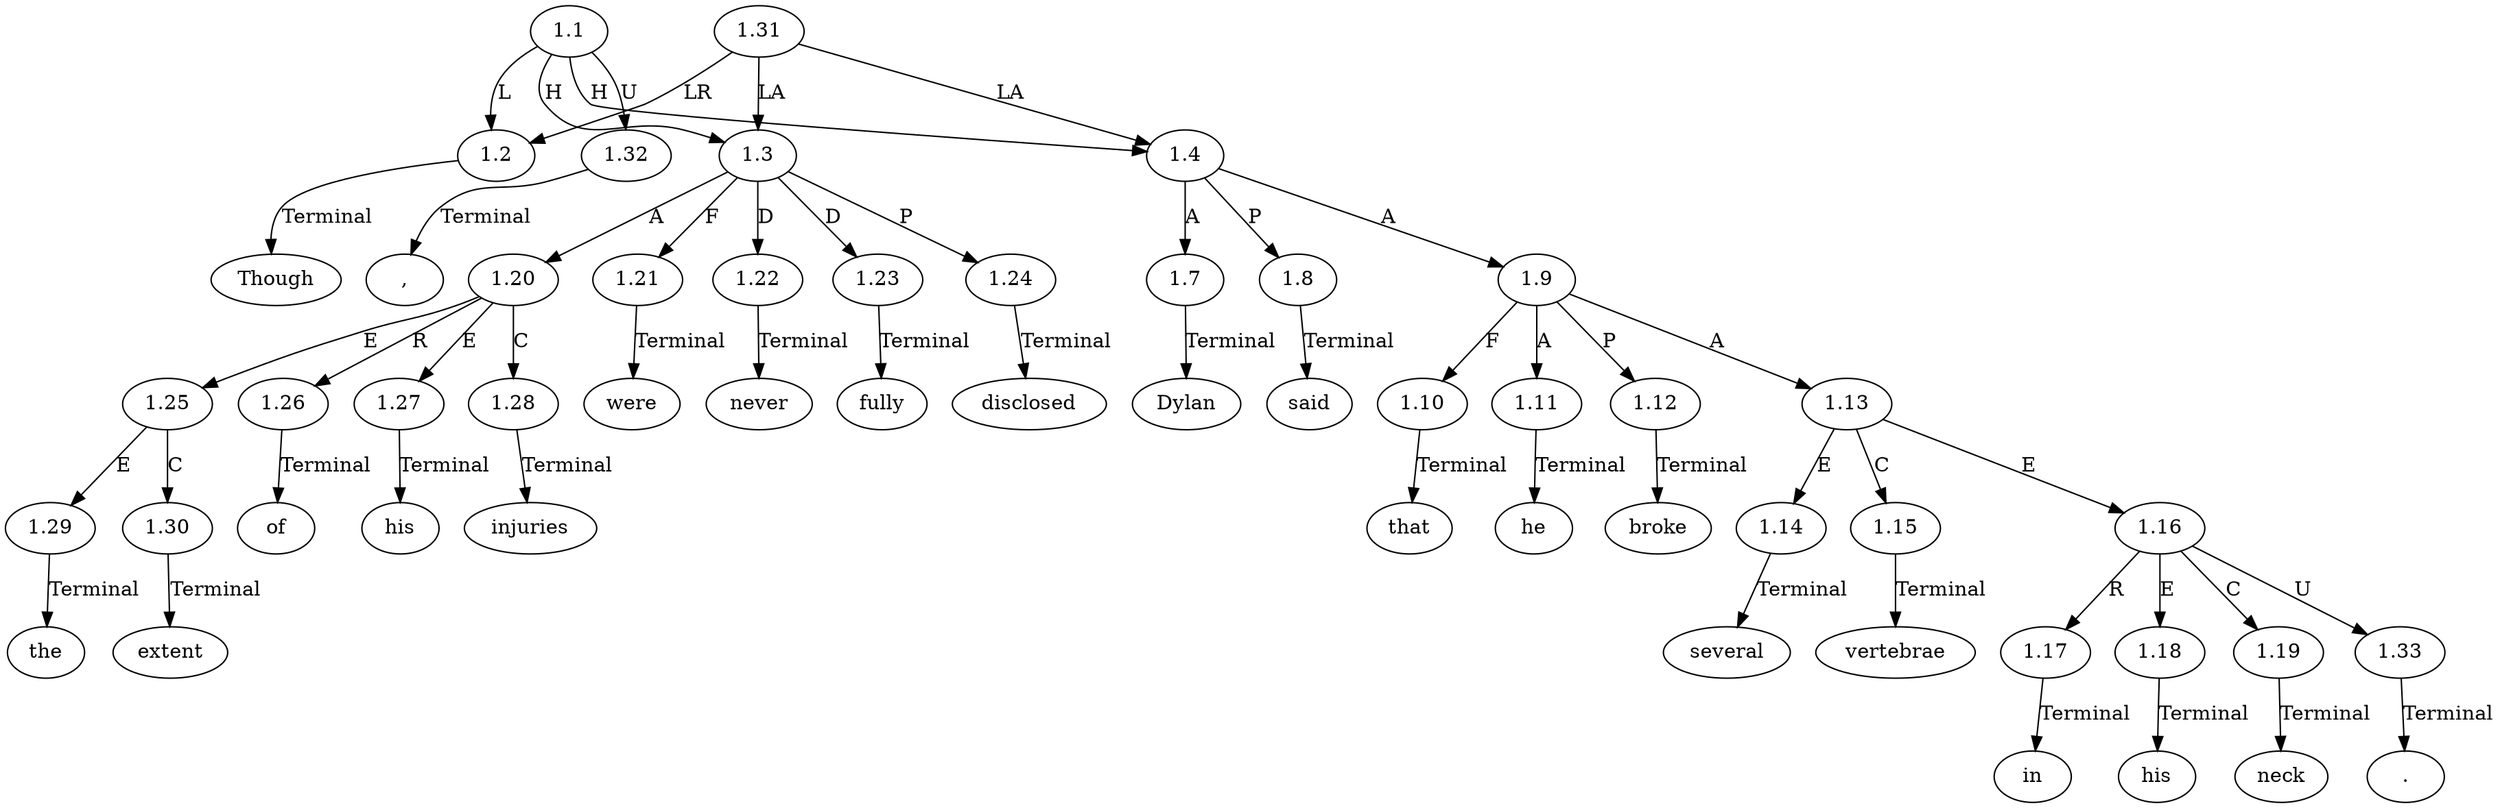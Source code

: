 // Graph
digraph {
	0.1 [label=Though ordering=out]
	0.10 [label=disclosed ordering=out]
	0.11 [label="," ordering=out]
	0.12 [label=Dylan ordering=out]
	0.13 [label=said ordering=out]
	0.14 [label=that ordering=out]
	0.15 [label=he ordering=out]
	0.16 [label=broke ordering=out]
	0.17 [label=several ordering=out]
	0.18 [label=vertebrae ordering=out]
	0.19 [label=in ordering=out]
	0.2 [label=the ordering=out]
	0.20 [label=his ordering=out]
	0.21 [label=neck ordering=out]
	0.22 [label="." ordering=out]
	0.3 [label=extent ordering=out]
	0.4 [label=of ordering=out]
	0.5 [label=his ordering=out]
	0.6 [label=injuries ordering=out]
	0.7 [label=were ordering=out]
	0.8 [label=never ordering=out]
	0.9 [label=fully ordering=out]
	1.1 [label=1.1 ordering=out]
	1.2 [label=1.2 ordering=out]
	1.3 [label=1.3 ordering=out]
	1.4 [label=1.4 ordering=out]
	1.7 [label=1.7 ordering=out]
	1.8 [label=1.8 ordering=out]
	1.9 [label=1.9 ordering=out]
	1.10 [label=1.10 ordering=out]
	1.11 [label=1.11 ordering=out]
	1.12 [label=1.12 ordering=out]
	1.13 [label=1.13 ordering=out]
	1.14 [label=1.14 ordering=out]
	1.15 [label=1.15 ordering=out]
	1.16 [label=1.16 ordering=out]
	1.17 [label=1.17 ordering=out]
	1.18 [label=1.18 ordering=out]
	1.19 [label=1.19 ordering=out]
	1.20 [label=1.20 ordering=out]
	1.21 [label=1.21 ordering=out]
	1.22 [label=1.22 ordering=out]
	1.23 [label=1.23 ordering=out]
	1.24 [label=1.24 ordering=out]
	1.25 [label=1.25 ordering=out]
	1.26 [label=1.26 ordering=out]
	1.27 [label=1.27 ordering=out]
	1.28 [label=1.28 ordering=out]
	1.29 [label=1.29 ordering=out]
	1.30 [label=1.30 ordering=out]
	1.31 [label=1.31 ordering=out]
	1.32 [label=1.32 ordering=out]
	1.33 [label=1.33 ordering=out]
	1.1 -> 1.2 [label=L ordering=out]
	1.1 -> 1.3 [label=H ordering=out]
	1.1 -> 1.4 [label=H ordering=out]
	1.1 -> 1.32 [label=U ordering=out]
	1.2 -> 0.1 [label=Terminal ordering=out]
	1.3 -> 1.20 [label=A ordering=out]
	1.3 -> 1.21 [label=F ordering=out]
	1.3 -> 1.22 [label=D ordering=out]
	1.3 -> 1.23 [label=D ordering=out]
	1.3 -> 1.24 [label=P ordering=out]
	1.4 -> 1.7 [label=A ordering=out]
	1.4 -> 1.8 [label=P ordering=out]
	1.4 -> 1.9 [label=A ordering=out]
	1.7 -> 0.12 [label=Terminal ordering=out]
	1.8 -> 0.13 [label=Terminal ordering=out]
	1.9 -> 1.10 [label=F ordering=out]
	1.9 -> 1.11 [label=A ordering=out]
	1.9 -> 1.12 [label=P ordering=out]
	1.9 -> 1.13 [label=A ordering=out]
	1.10 -> 0.14 [label=Terminal ordering=out]
	1.11 -> 0.15 [label=Terminal ordering=out]
	1.12 -> 0.16 [label=Terminal ordering=out]
	1.13 -> 1.14 [label=E ordering=out]
	1.13 -> 1.15 [label=C ordering=out]
	1.13 -> 1.16 [label=E ordering=out]
	1.14 -> 0.17 [label=Terminal ordering=out]
	1.15 -> 0.18 [label=Terminal ordering=out]
	1.16 -> 1.17 [label=R ordering=out]
	1.16 -> 1.18 [label=E ordering=out]
	1.16 -> 1.19 [label=C ordering=out]
	1.16 -> 1.33 [label=U ordering=out]
	1.17 -> 0.19 [label=Terminal ordering=out]
	1.18 -> 0.20 [label=Terminal ordering=out]
	1.19 -> 0.21 [label=Terminal ordering=out]
	1.20 -> 1.25 [label=E ordering=out]
	1.20 -> 1.26 [label=R ordering=out]
	1.20 -> 1.27 [label=E ordering=out]
	1.20 -> 1.28 [label=C ordering=out]
	1.21 -> 0.7 [label=Terminal ordering=out]
	1.22 -> 0.8 [label=Terminal ordering=out]
	1.23 -> 0.9 [label=Terminal ordering=out]
	1.24 -> 0.10 [label=Terminal ordering=out]
	1.25 -> 1.29 [label=E ordering=out]
	1.25 -> 1.30 [label=C ordering=out]
	1.26 -> 0.4 [label=Terminal ordering=out]
	1.27 -> 0.5 [label=Terminal ordering=out]
	1.28 -> 0.6 [label=Terminal ordering=out]
	1.29 -> 0.2 [label=Terminal ordering=out]
	1.30 -> 0.3 [label=Terminal ordering=out]
	1.31 -> 1.2 [label=LR ordering=out]
	1.31 -> 1.3 [label=LA ordering=out]
	1.31 -> 1.4 [label=LA ordering=out]
	1.32 -> 0.11 [label=Terminal ordering=out]
	1.33 -> 0.22 [label=Terminal ordering=out]
}
